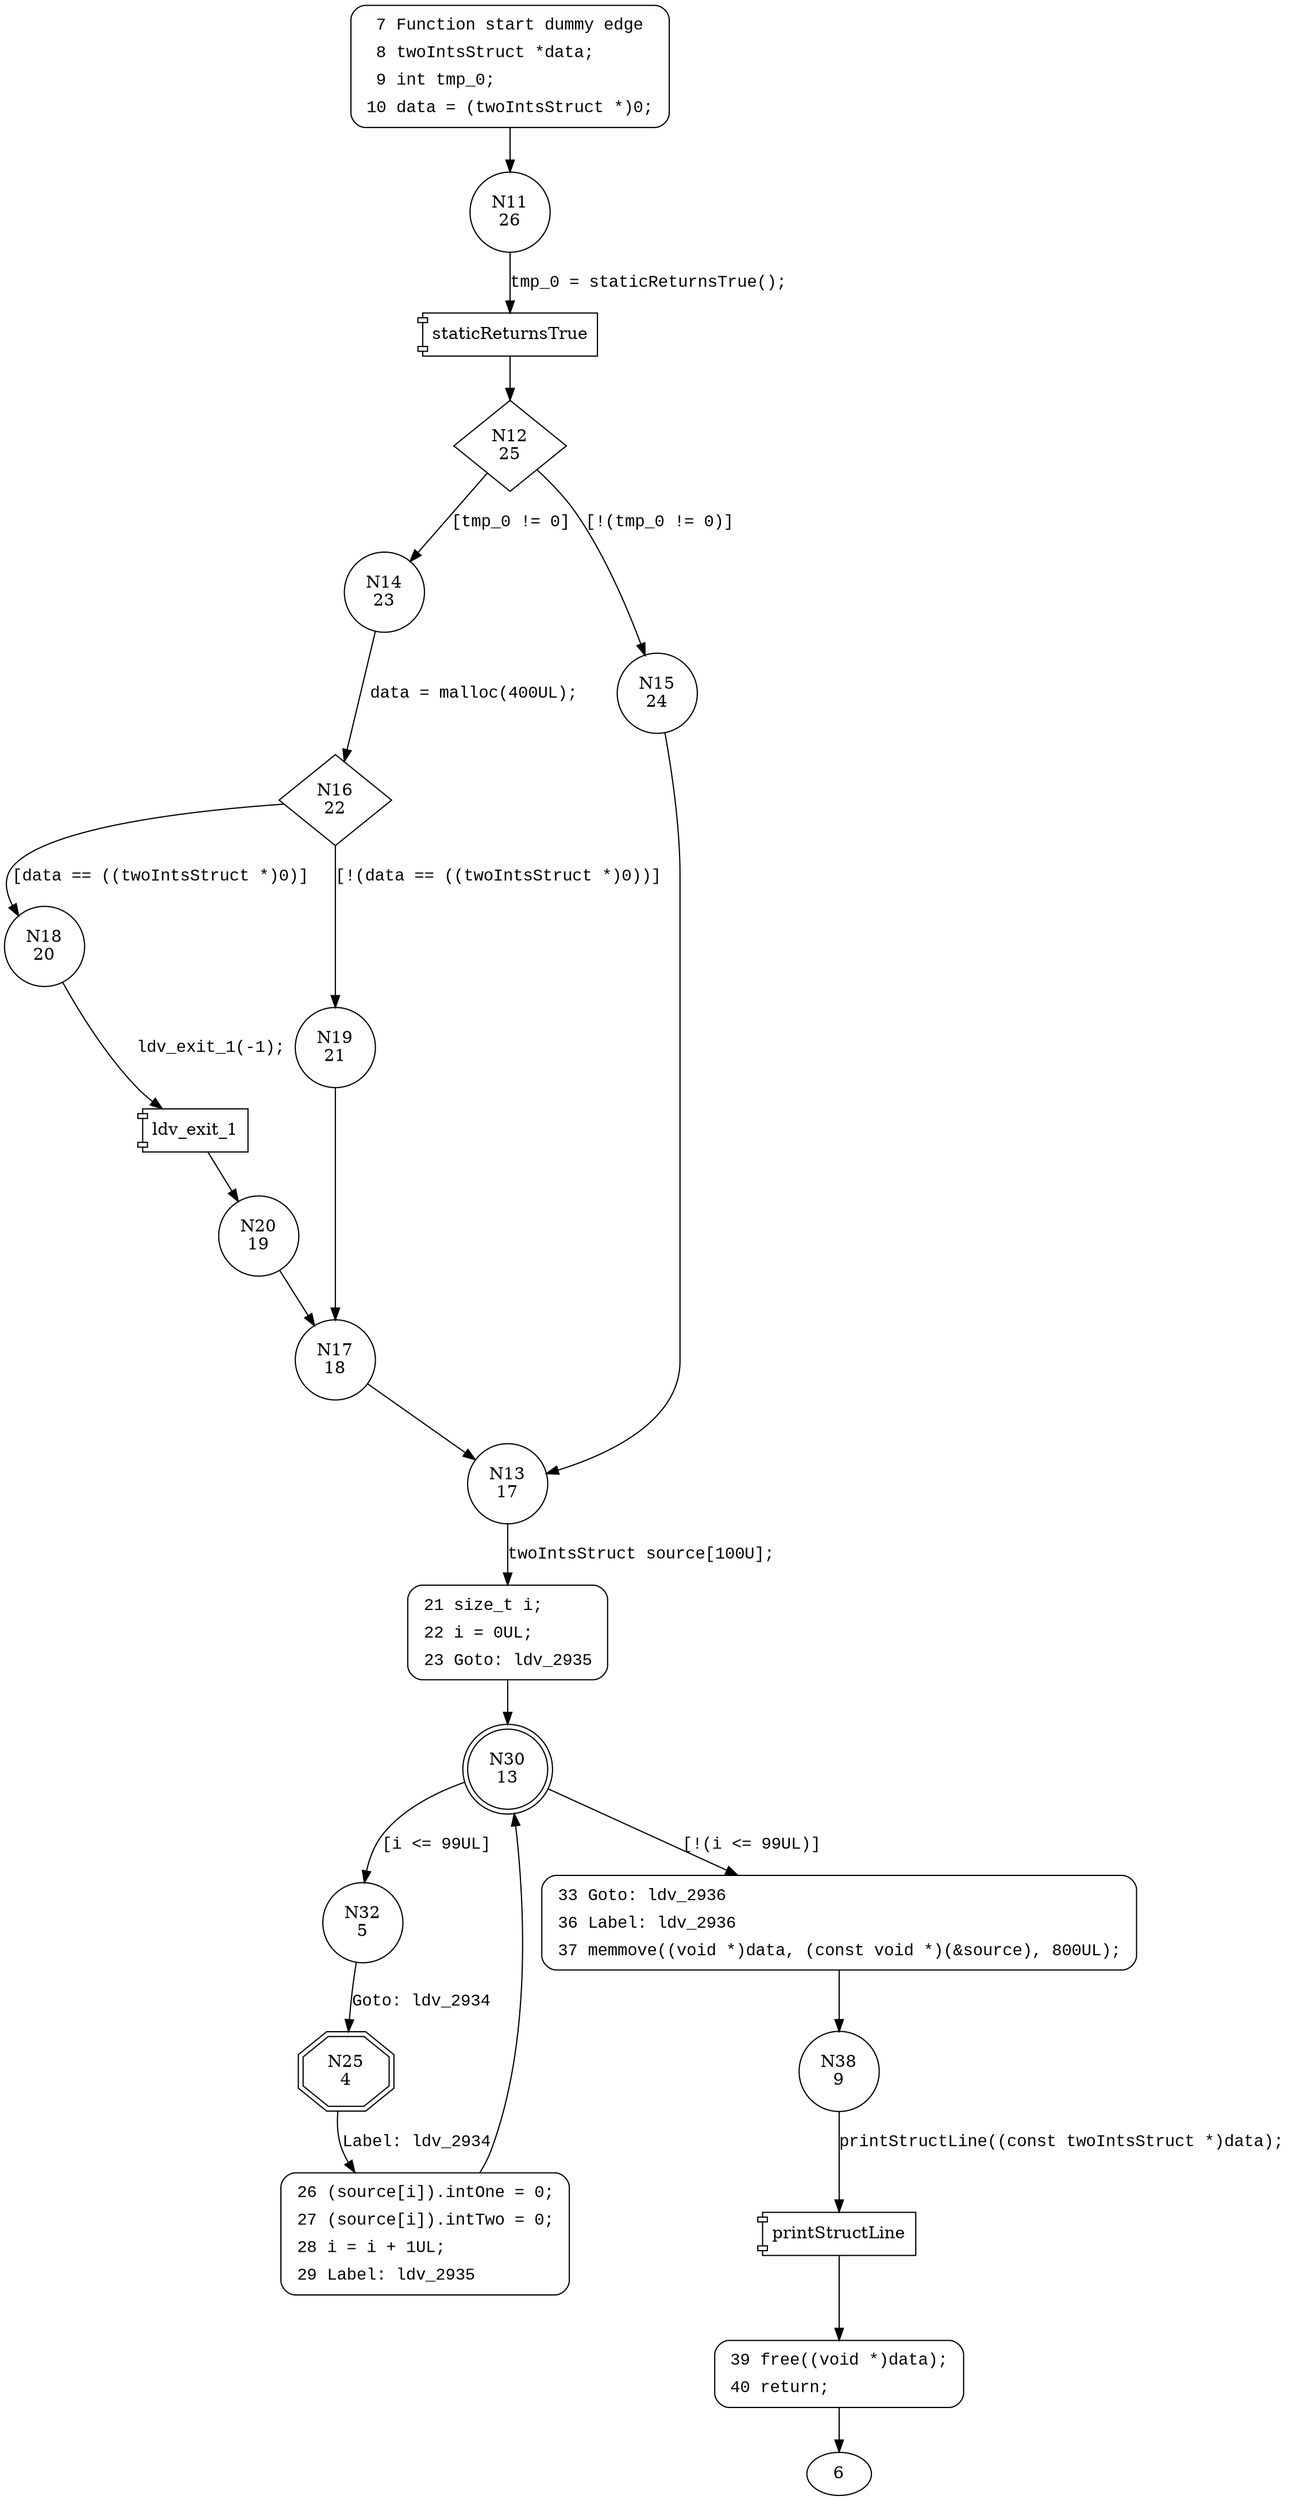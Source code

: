 digraph CWE122_Heap_Based_Buffer_Overflow__c_CWE805_struct_memmove_08_bad {
11 [shape="circle" label="N11\n26"]
12 [shape="diamond" label="N12\n25"]
14 [shape="circle" label="N14\n23"]
15 [shape="circle" label="N15\n24"]
13 [shape="circle" label="N13\n17"]
21 [shape="circle" label="N21\n16"]
30 [shape="doublecircle" label="N30\n13"]
32 [shape="circle" label="N32\n5"]
33 [shape="circle" label="N33\n12"]
38 [shape="circle" label="N38\n9"]
39 [shape="circle" label="N39\n8"]
25 [shape="doubleoctagon" label="N25\n4"]
26 [shape="circle" label="N26\n3"]
16 [shape="diamond" label="N16\n22"]
18 [shape="circle" label="N18\n20"]
19 [shape="circle" label="N19\n21"]
17 [shape="circle" label="N17\n18"]
20 [shape="circle" label="N20\n19"]
7 [style="filled,bold" penwidth="1" fillcolor="white" fontname="Courier New" shape="Mrecord" label=<<table border="0" cellborder="0" cellpadding="3" bgcolor="white"><tr><td align="right">7</td><td align="left">Function start dummy edge</td></tr><tr><td align="right">8</td><td align="left">twoIntsStruct *data;</td></tr><tr><td align="right">9</td><td align="left">int tmp_0;</td></tr><tr><td align="right">10</td><td align="left">data = (twoIntsStruct *)0;</td></tr></table>>]
7 -> 11[label=""]
21 [style="filled,bold" penwidth="1" fillcolor="white" fontname="Courier New" shape="Mrecord" label=<<table border="0" cellborder="0" cellpadding="3" bgcolor="white"><tr><td align="right">21</td><td align="left">size_t i;</td></tr><tr><td align="right">22</td><td align="left">i = 0UL;</td></tr><tr><td align="right">23</td><td align="left">Goto: ldv_2935</td></tr></table>>]
21 -> 30[label=""]
33 [style="filled,bold" penwidth="1" fillcolor="white" fontname="Courier New" shape="Mrecord" label=<<table border="0" cellborder="0" cellpadding="3" bgcolor="white"><tr><td align="right">33</td><td align="left">Goto: ldv_2936</td></tr><tr><td align="right">36</td><td align="left">Label: ldv_2936</td></tr><tr><td align="right">37</td><td align="left">memmove((void *)data, (const void *)(&amp;source), 800UL);</td></tr></table>>]
33 -> 38[label=""]
39 [style="filled,bold" penwidth="1" fillcolor="white" fontname="Courier New" shape="Mrecord" label=<<table border="0" cellborder="0" cellpadding="3" bgcolor="white"><tr><td align="right">39</td><td align="left">free((void *)data);</td></tr><tr><td align="right">40</td><td align="left">return;</td></tr></table>>]
39 -> 6[label=""]
26 [style="filled,bold" penwidth="1" fillcolor="white" fontname="Courier New" shape="Mrecord" label=<<table border="0" cellborder="0" cellpadding="3" bgcolor="white"><tr><td align="right">26</td><td align="left">(source[i]).intOne = 0;</td></tr><tr><td align="right">27</td><td align="left">(source[i]).intTwo = 0;</td></tr><tr><td align="right">28</td><td align="left">i = i + 1UL;</td></tr><tr><td align="right">29</td><td align="left">Label: ldv_2935</td></tr></table>>]
26 -> 30[label=""]
100017 [shape="component" label="staticReturnsTrue"]
11 -> 100017 [label="tmp_0 = staticReturnsTrue();" fontname="Courier New"]
100017 -> 12 [label="" fontname="Courier New"]
12 -> 14 [label="[tmp_0 != 0]" fontname="Courier New"]
12 -> 15 [label="[!(tmp_0 != 0)]" fontname="Courier New"]
13 -> 21 [label="twoIntsStruct source[100U];" fontname="Courier New"]
30 -> 32 [label="[i <= 99UL]" fontname="Courier New"]
30 -> 33 [label="[!(i <= 99UL)]" fontname="Courier New"]
100018 [shape="component" label="printStructLine"]
38 -> 100018 [label="printStructLine((const twoIntsStruct *)data);" fontname="Courier New"]
100018 -> 39 [label="" fontname="Courier New"]
32 -> 25 [label="Goto: ldv_2934" fontname="Courier New"]
25 -> 26 [label="Label: ldv_2934" fontname="Courier New"]
14 -> 16 [label="data = malloc(400UL);" fontname="Courier New"]
16 -> 18 [label="[data == ((twoIntsStruct *)0)]" fontname="Courier New"]
16 -> 19 [label="[!(data == ((twoIntsStruct *)0))]" fontname="Courier New"]
17 -> 13 [label="" fontname="Courier New"]
100019 [shape="component" label="ldv_exit_1"]
18 -> 100019 [label="ldv_exit_1(-1);" fontname="Courier New"]
100019 -> 20 [label="" fontname="Courier New"]
15 -> 13 [label="" fontname="Courier New"]
19 -> 17 [label="" fontname="Courier New"]
20 -> 17 [label="" fontname="Courier New"]
}